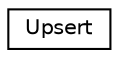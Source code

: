 digraph "Graphical Class Hierarchy"
{
 // LATEX_PDF_SIZE
  edge [fontname="Helvetica",fontsize="10",labelfontname="Helvetica",labelfontsize="10"];
  node [fontname="Helvetica",fontsize="10",shape=record];
  rankdir="LR";
  Node0 [label="Upsert",height=0.2,width=0.4,color="black", fillcolor="white", style="filled",URL="$structUpsert.html",tooltip=" "];
}
